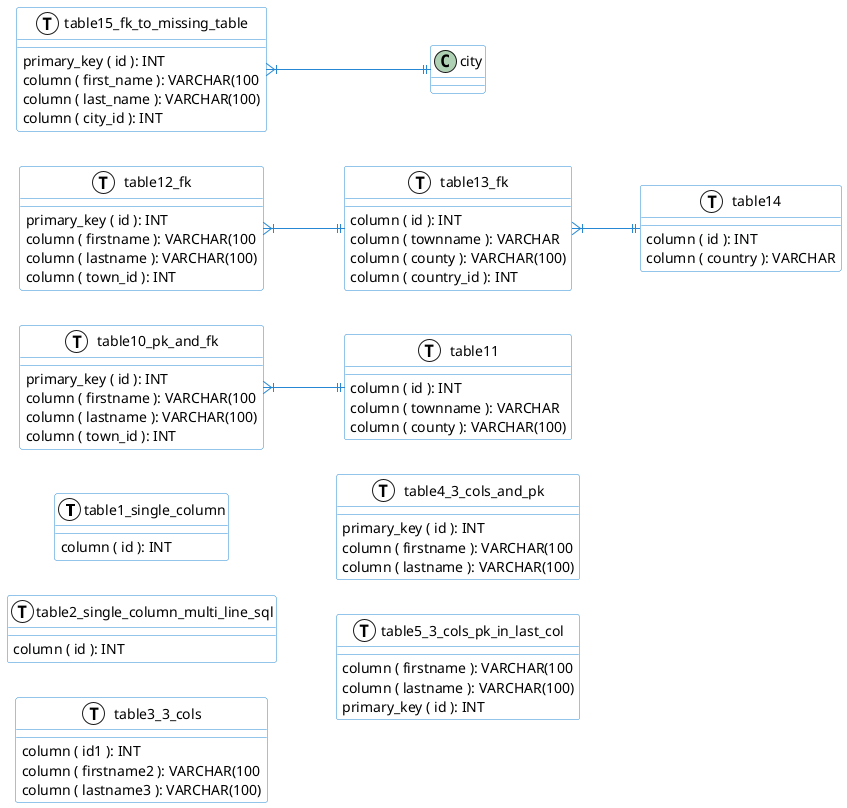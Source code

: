 @startuml
left to right direction
skinparam roundcorner 5
skinparam linetype ortho
skinparam shadowing false
skinparam handwritten false
skinparam class {
 BackgroundColor white
 ArrowColor #2688d4
 BorderColor #2688d4
}
!define primary_key(x) <b><color:#b8861b><&key></color> x</b>
!define foreign_key(x) <color:#aaaaaa><&key></color> x
!define column(x) <color:#efefef><&media-record></color> x
!define table(x) entity x << (T, white) >>
table( table1_single_column ) { 
column ( id ): INT
}

table( table2_single_column_multi_line_sql ) { 
column ( id ): INT
}

table( table3_3_cols ) { 
column ( id1 ): INT
column ( firstname2 ): VARCHAR(100
column ( lastname3 ): VARCHAR(100)
}

table( table4_3_cols_and_pk ) { 
primary_key ( id ): INT
column ( firstname ): VARCHAR(100
column ( lastname ): VARCHAR(100)
}

table( table5_3_cols_pk_in_last_col ) { 
column ( firstname ): VARCHAR(100
column ( lastname ): VARCHAR(100)
primary_key ( id ): INT
}

table( table11 ) { 
column ( id ): INT
column ( townname ): VARCHAR
column ( county ): VARCHAR(100)
}

table( table10_pk_and_fk ) { 
primary_key ( id ): INT
column ( firstname ): VARCHAR(100
column ( lastname ): VARCHAR(100)
column ( town_id ): INT
}
 table10_pk_and_fk  }|--|| table11
table( table14 ) { 
column ( id ): INT
column ( country ): VARCHAR
}

table( table13_fk ) { 
column ( id ): INT
column ( townname ): VARCHAR
column ( county ): VARCHAR(100)
column ( country_id ): INT
}
 table13_fk  }|--|| table14
table( table12_fk ) { 
primary_key ( id ): INT
column ( firstname ): VARCHAR(100
column ( lastname ): VARCHAR(100)
column ( town_id ): INT
}
 table12_fk  }|--|| table13_fk
table( table15_fk_to_missing_table ) { 
primary_key ( id ): INT
column ( first_name ): VARCHAR(100
column ( last_name ): VARCHAR(100)
column ( city_id ): INT
}
 table15_fk_to_missing_table  }|--|| city
@enduml
